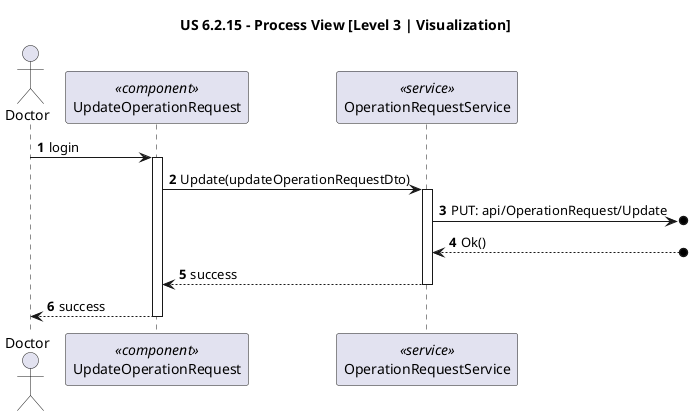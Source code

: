 @startuml

title "US 6.2.15 - Process View [Level 3 | Visualization]"

autonumber
actor "Doctor" as USER
participant "UpdateOperationRequest" as UOR <<component>>
participant "OperationRequestService" as ORS <<service>>

USER -> UOR : login
activate UOR

UOR -> ORS : Update(updateOperationRequestDto)
activate ORS

ORS ->o] : PUT: api/OperationRequest/Update

ORS <--o] : Ok()

ORS --> UOR: success
deactivate ORS

UOR --> USER: success
deactivate UOR

@enduml